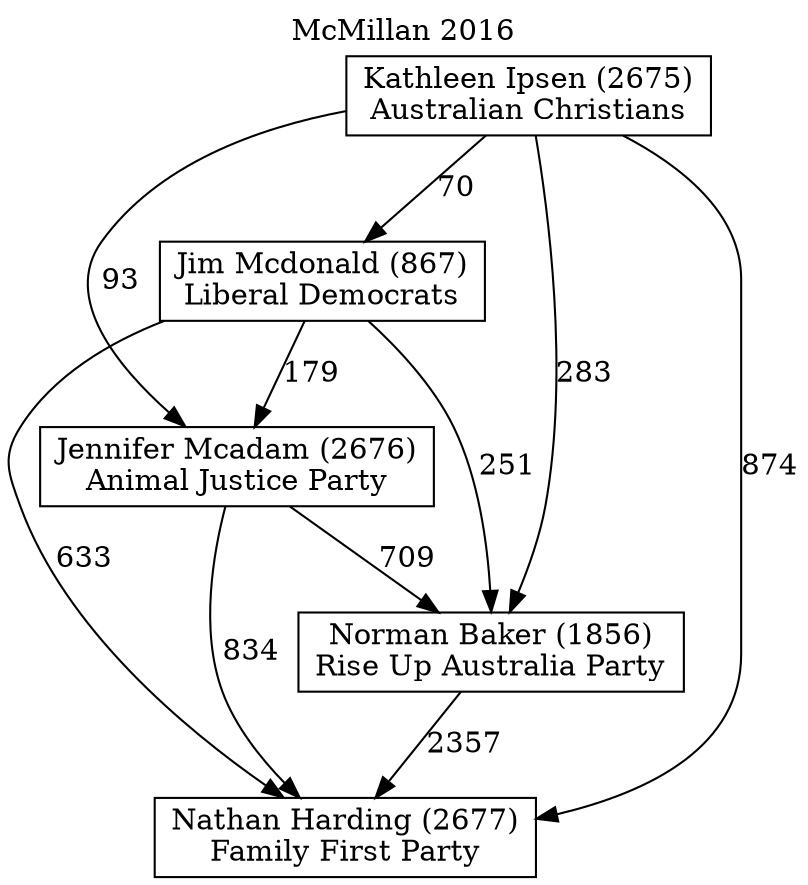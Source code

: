 // House preference flow
digraph "Nathan Harding (2677)_McMillan_2016" {
	graph [label="McMillan 2016" labelloc=t mclimit=2]
	node [shape=box]
	"Nathan Harding (2677)" [label="Nathan Harding (2677)
Family First Party"]
	"Norman Baker (1856)" [label="Norman Baker (1856)
Rise Up Australia Party"]
	"Jennifer Mcadam (2676)" [label="Jennifer Mcadam (2676)
Animal Justice Party"]
	"Jim Mcdonald (867)" [label="Jim Mcdonald (867)
Liberal Democrats"]
	"Kathleen Ipsen (2675)" [label="Kathleen Ipsen (2675)
Australian Christians"]
	"Norman Baker (1856)" -> "Nathan Harding (2677)" [label=2357]
	"Jennifer Mcadam (2676)" -> "Norman Baker (1856)" [label=709]
	"Jim Mcdonald (867)" -> "Jennifer Mcadam (2676)" [label=179]
	"Kathleen Ipsen (2675)" -> "Jim Mcdonald (867)" [label=70]
	"Jennifer Mcadam (2676)" -> "Nathan Harding (2677)" [label=834]
	"Jim Mcdonald (867)" -> "Nathan Harding (2677)" [label=633]
	"Kathleen Ipsen (2675)" -> "Nathan Harding (2677)" [label=874]
	"Kathleen Ipsen (2675)" -> "Jennifer Mcadam (2676)" [label=93]
	"Jim Mcdonald (867)" -> "Norman Baker (1856)" [label=251]
	"Kathleen Ipsen (2675)" -> "Norman Baker (1856)" [label=283]
}
